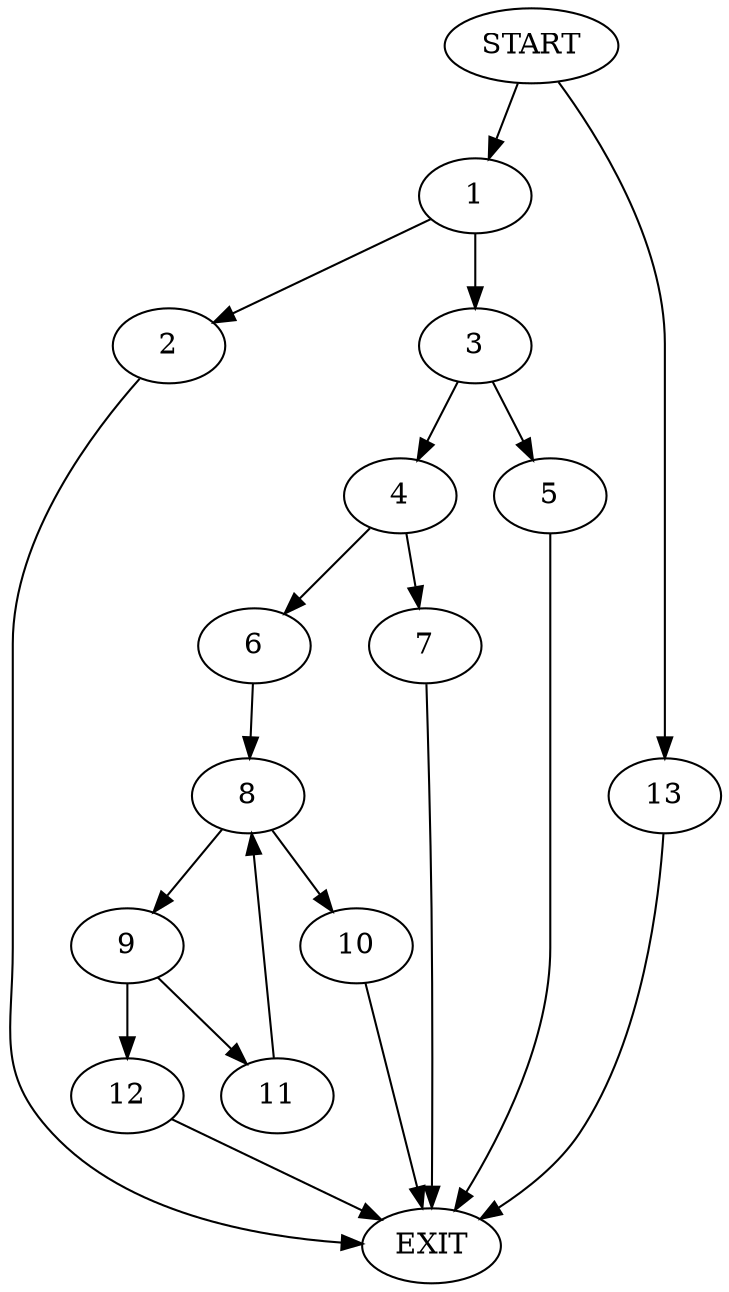 digraph {
0 [label="START"]
14 [label="EXIT"]
0 -> 1
1 -> 2
1 -> 3
2 -> 14
3 -> 4
3 -> 5
4 -> 6
4 -> 7
5 -> 14
7 -> 14
6 -> 8
8 -> 9
8 -> 10
10 -> 14
9 -> 11
9 -> 12
11 -> 8
12 -> 14
0 -> 13
13 -> 14
}
